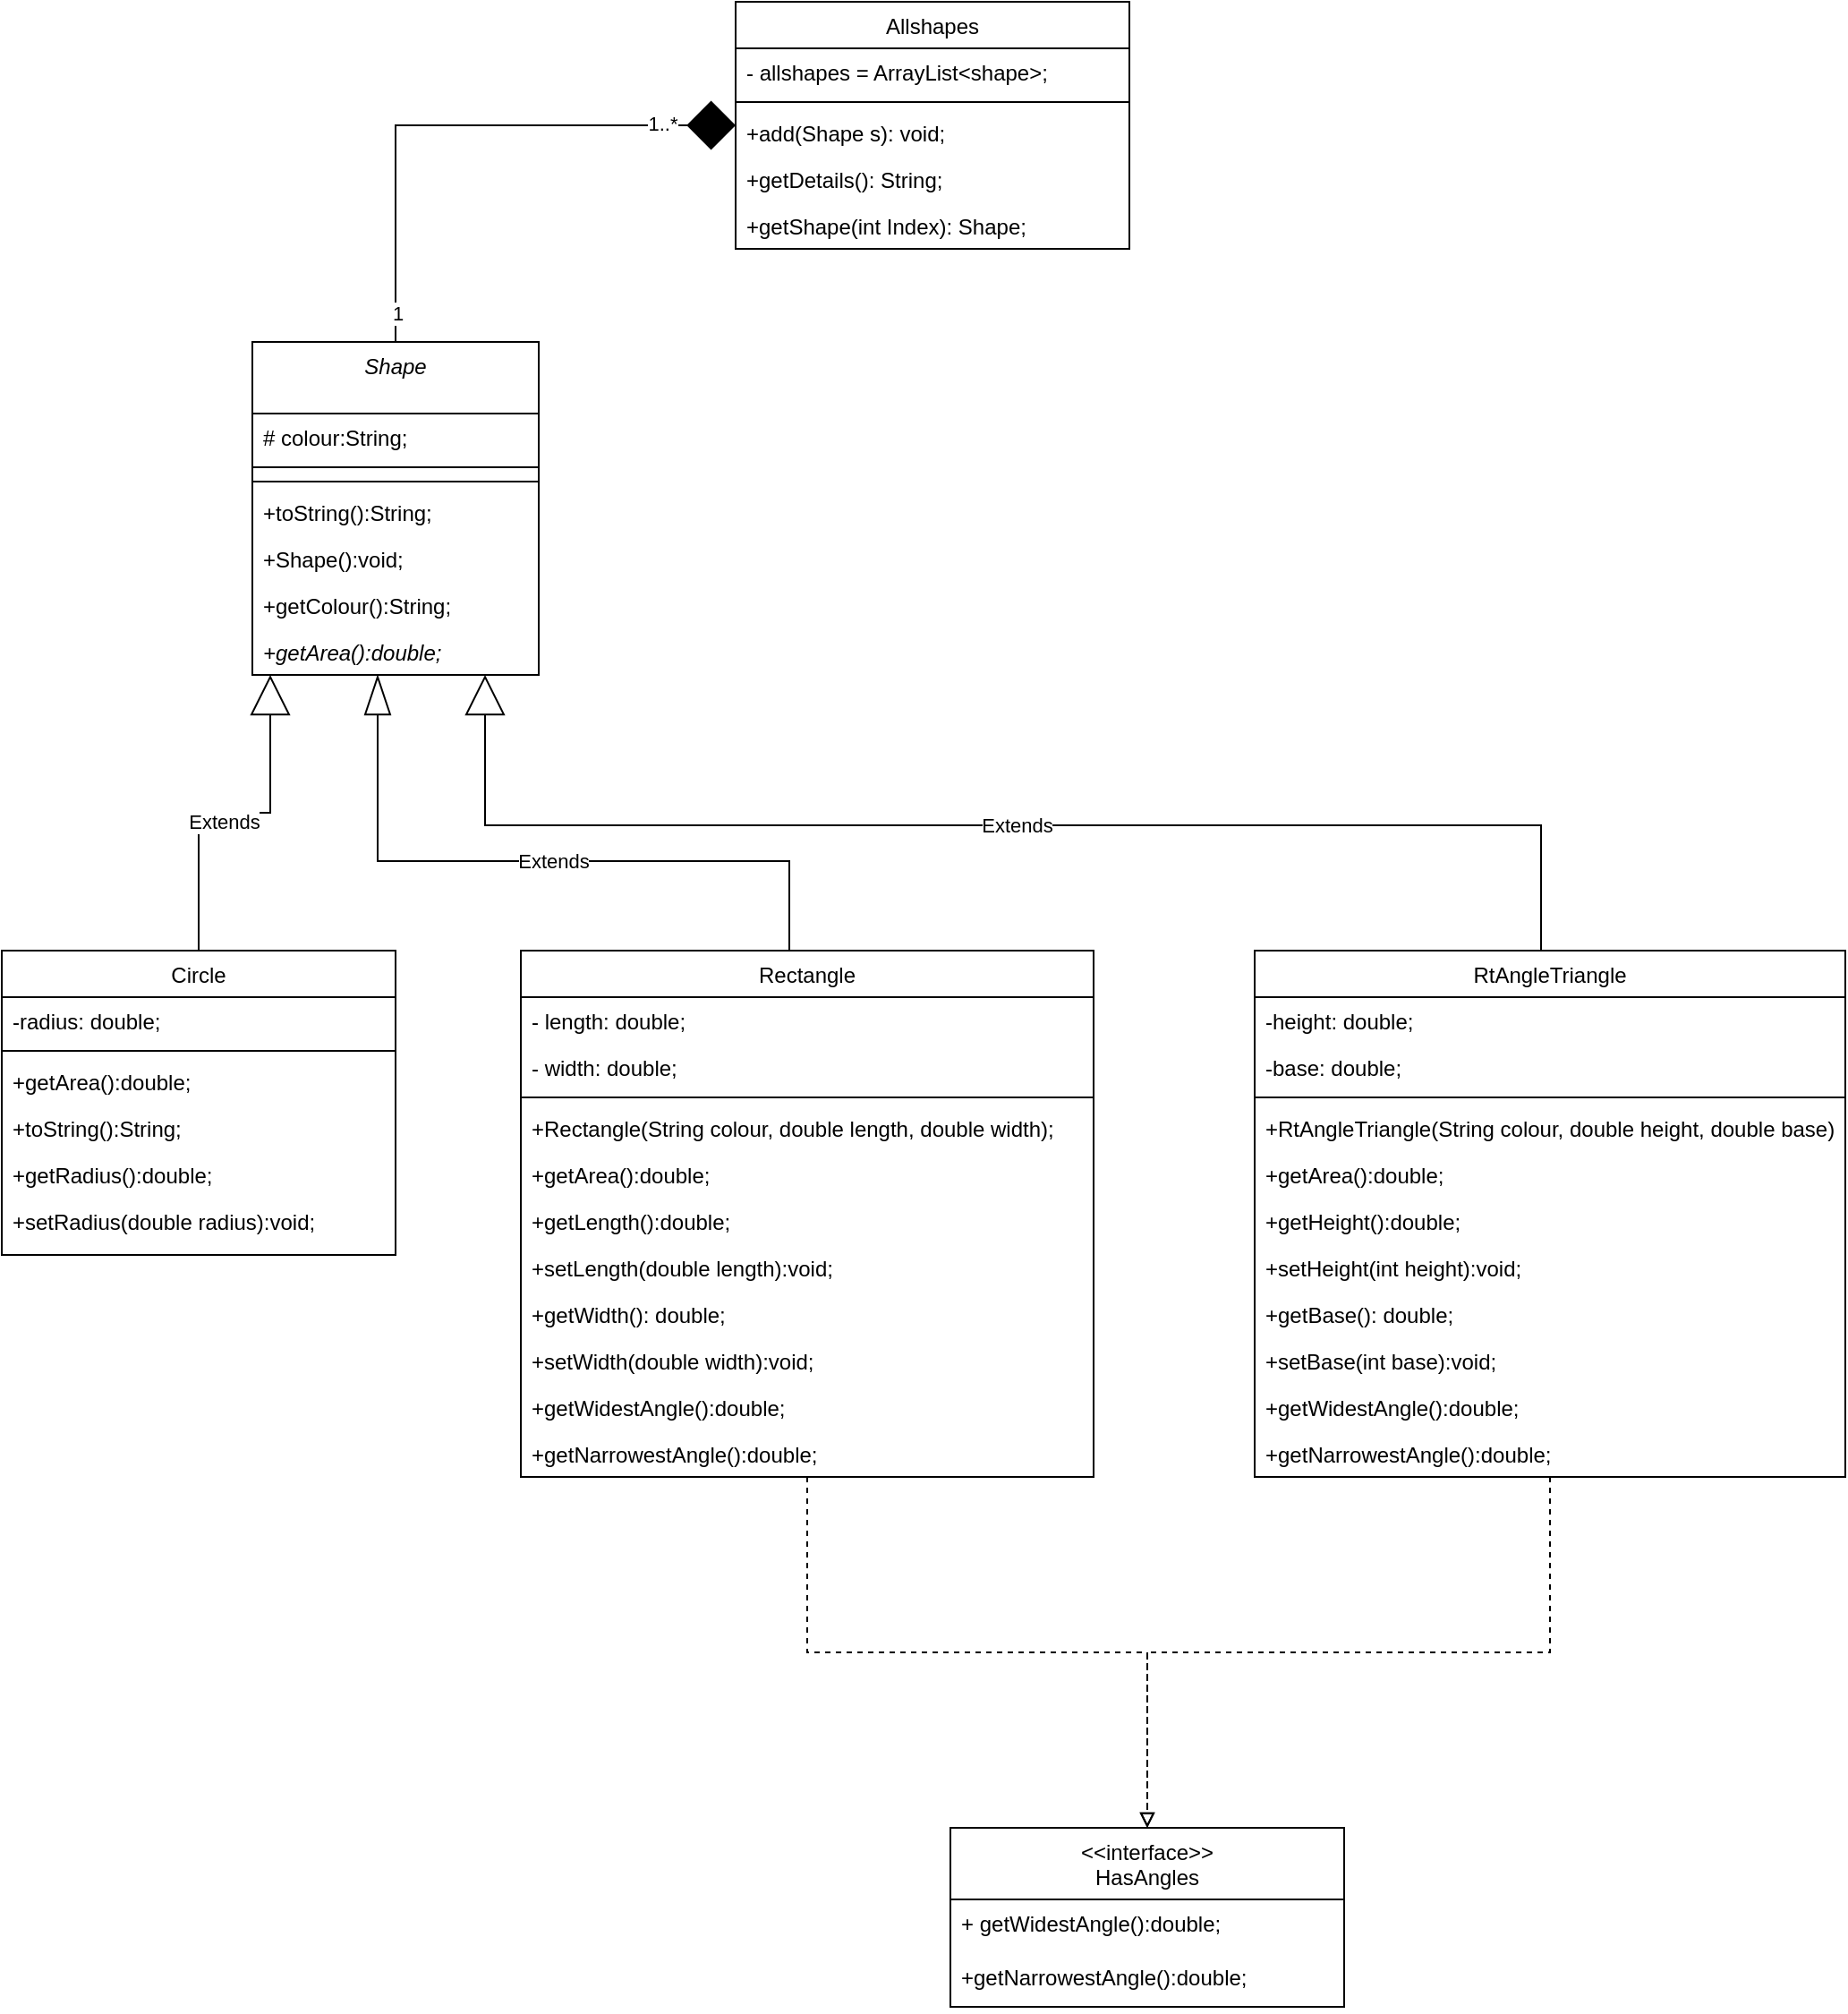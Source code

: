 <mxfile version="20.5.3" type="device"><diagram id="C5RBs43oDa-KdzZeNtuy" name="Page-1"><mxGraphModel dx="451" dy="251" grid="1" gridSize="10" guides="1" tooltips="1" connect="1" arrows="1" fold="1" page="1" pageScale="1" pageWidth="827" pageHeight="1169" math="0" shadow="0"><root><mxCell id="WIyWlLk6GJQsqaUBKTNV-0"/><mxCell id="WIyWlLk6GJQsqaUBKTNV-1" parent="WIyWlLk6GJQsqaUBKTNV-0"/><mxCell id="aLIzy0T32RP7UHORD_zf-62" style="edgeStyle=orthogonalEdgeStyle;rounded=0;orthogonalLoop=1;jettySize=auto;html=1;endArrow=none;endFill=0;startSize=25;endSize=11;startArrow=diamond;startFill=1;" parent="WIyWlLk6GJQsqaUBKTNV-1" source="zkfFHV4jXpPFQw0GAbJ--0" target="aLIzy0T32RP7UHORD_zf-3" edge="1"><mxGeometry relative="1" as="geometry"/></mxCell><mxCell id="16tD0Bxtj-TyWqYGAF41-0" value="1" style="edgeLabel;html=1;align=center;verticalAlign=middle;resizable=0;points=[];" vertex="1" connectable="0" parent="aLIzy0T32RP7UHORD_zf-62"><mxGeometry x="0.897" y="1" relative="1" as="geometry"><mxPoint as="offset"/></mxGeometry></mxCell><mxCell id="16tD0Bxtj-TyWqYGAF41-1" value="1..*" style="edgeLabel;html=1;align=center;verticalAlign=middle;resizable=0;points=[];" vertex="1" connectable="0" parent="aLIzy0T32RP7UHORD_zf-62"><mxGeometry x="-0.735" y="-1" relative="1" as="geometry"><mxPoint as="offset"/></mxGeometry></mxCell><mxCell id="zkfFHV4jXpPFQw0GAbJ--0" value="Allshapes" style="swimlane;fontStyle=0;align=center;verticalAlign=top;childLayout=stackLayout;horizontal=1;startSize=26;horizontalStack=0;resizeParent=1;resizeLast=0;collapsible=1;marginBottom=0;rounded=0;shadow=0;strokeWidth=1;" parent="WIyWlLk6GJQsqaUBKTNV-1" vertex="1"><mxGeometry x="480" y="160" width="220" height="138" as="geometry"><mxRectangle x="230" y="140" width="160" height="26" as="alternateBounds"/></mxGeometry></mxCell><mxCell id="zkfFHV4jXpPFQw0GAbJ--1" value="- allshapes = ArrayList&lt;shape&gt;;" style="text;align=left;verticalAlign=top;spacingLeft=4;spacingRight=4;overflow=hidden;rotatable=0;points=[[0,0.5],[1,0.5]];portConstraint=eastwest;" parent="zkfFHV4jXpPFQw0GAbJ--0" vertex="1"><mxGeometry y="26" width="220" height="26" as="geometry"/></mxCell><mxCell id="zkfFHV4jXpPFQw0GAbJ--4" value="" style="line;html=1;strokeWidth=1;align=left;verticalAlign=middle;spacingTop=-1;spacingLeft=3;spacingRight=3;rotatable=0;labelPosition=right;points=[];portConstraint=eastwest;" parent="zkfFHV4jXpPFQw0GAbJ--0" vertex="1"><mxGeometry y="52" width="220" height="8" as="geometry"/></mxCell><mxCell id="zkfFHV4jXpPFQw0GAbJ--5" value="+add(Shape s): void;" style="text;align=left;verticalAlign=top;spacingLeft=4;spacingRight=4;overflow=hidden;rotatable=0;points=[[0,0.5],[1,0.5]];portConstraint=eastwest;" parent="zkfFHV4jXpPFQw0GAbJ--0" vertex="1"><mxGeometry y="60" width="220" height="26" as="geometry"/></mxCell><mxCell id="aLIzy0T32RP7UHORD_zf-1" value="+getDetails(): String;" style="text;align=left;verticalAlign=top;spacingLeft=4;spacingRight=4;overflow=hidden;rotatable=0;points=[[0,0.5],[1,0.5]];portConstraint=eastwest;" parent="zkfFHV4jXpPFQw0GAbJ--0" vertex="1"><mxGeometry y="86" width="220" height="26" as="geometry"/></mxCell><mxCell id="aLIzy0T32RP7UHORD_zf-2" value="+getShape(int Index): Shape;" style="text;align=left;verticalAlign=top;spacingLeft=4;spacingRight=4;overflow=hidden;rotatable=0;points=[[0,0.5],[1,0.5]];portConstraint=eastwest;" parent="zkfFHV4jXpPFQw0GAbJ--0" vertex="1"><mxGeometry y="112" width="220" height="26" as="geometry"/></mxCell><mxCell id="aLIzy0T32RP7UHORD_zf-3" value="Shape" style="swimlane;fontStyle=2;align=center;verticalAlign=top;childLayout=stackLayout;horizontal=1;startSize=40;horizontalStack=0;resizeParent=1;resizeLast=0;collapsible=1;marginBottom=0;rounded=0;shadow=0;strokeWidth=1;sketch=0;perimeterSpacing=0;strokeColor=default;" parent="WIyWlLk6GJQsqaUBKTNV-1" vertex="1"><mxGeometry x="210" y="350" width="160" height="186" as="geometry"><mxRectangle x="230" y="140" width="160" height="26" as="alternateBounds"/></mxGeometry></mxCell><mxCell id="aLIzy0T32RP7UHORD_zf-15" value="# colour:String;" style="text;align=left;verticalAlign=top;spacingLeft=4;spacingRight=4;overflow=hidden;rotatable=0;points=[[0,0.5],[1,0.5]];portConstraint=eastwest;" parent="aLIzy0T32RP7UHORD_zf-3" vertex="1"><mxGeometry y="40" width="160" height="26" as="geometry"/></mxCell><mxCell id="aLIzy0T32RP7UHORD_zf-5" value="" style="line;html=1;strokeWidth=1;align=left;verticalAlign=middle;spacingTop=-1;spacingLeft=3;spacingRight=3;rotatable=0;labelPosition=right;points=[];portConstraint=eastwest;" parent="aLIzy0T32RP7UHORD_zf-3" vertex="1"><mxGeometry y="66" width="160" height="8" as="geometry"/></mxCell><mxCell id="aLIzy0T32RP7UHORD_zf-57" value="" style="line;html=1;strokeWidth=1;align=left;verticalAlign=middle;spacingTop=-1;spacingLeft=3;spacingRight=3;rotatable=0;labelPosition=right;points=[];portConstraint=eastwest;" parent="aLIzy0T32RP7UHORD_zf-3" vertex="1"><mxGeometry y="74" width="160" height="8" as="geometry"/></mxCell><mxCell id="aLIzy0T32RP7UHORD_zf-16" value="+toString():String;" style="text;align=left;verticalAlign=top;spacingLeft=4;spacingRight=4;overflow=hidden;rotatable=0;points=[[0,0.5],[1,0.5]];portConstraint=eastwest;" parent="aLIzy0T32RP7UHORD_zf-3" vertex="1"><mxGeometry y="82" width="160" height="26" as="geometry"/></mxCell><mxCell id="aLIzy0T32RP7UHORD_zf-56" value="+Shape():void;" style="text;align=left;verticalAlign=top;spacingLeft=4;spacingRight=4;overflow=hidden;rotatable=0;points=[[0,0.5],[1,0.5]];portConstraint=eastwest;" parent="aLIzy0T32RP7UHORD_zf-3" vertex="1"><mxGeometry y="108" width="160" height="26" as="geometry"/></mxCell><mxCell id="aLIzy0T32RP7UHORD_zf-17" value="+getColour():String;" style="text;align=left;verticalAlign=top;spacingLeft=4;spacingRight=4;overflow=hidden;rotatable=0;points=[[0,0.5],[1,0.5]];portConstraint=eastwest;" parent="aLIzy0T32RP7UHORD_zf-3" vertex="1"><mxGeometry y="134" width="160" height="26" as="geometry"/></mxCell><mxCell id="aLIzy0T32RP7UHORD_zf-6" value="+getArea():double;" style="text;align=left;verticalAlign=top;spacingLeft=4;spacingRight=4;overflow=hidden;rotatable=0;points=[[0,0.5],[1,0.5]];portConstraint=eastwest;fontStyle=2" parent="aLIzy0T32RP7UHORD_zf-3" vertex="1"><mxGeometry y="160" width="160" height="26" as="geometry"/></mxCell><mxCell id="aLIzy0T32RP7UHORD_zf-9" value="&lt;&lt;interface&gt;&gt;&#xA;HasAngles" style="swimlane;fontStyle=0;align=center;verticalAlign=top;childLayout=stackLayout;horizontal=1;startSize=40;horizontalStack=0;resizeParent=1;resizeLast=0;collapsible=1;marginBottom=0;rounded=0;shadow=0;strokeWidth=1;" parent="WIyWlLk6GJQsqaUBKTNV-1" vertex="1"><mxGeometry x="600" y="1180" width="220" height="100" as="geometry"><mxRectangle x="230" y="140" width="160" height="26" as="alternateBounds"/></mxGeometry></mxCell><mxCell id="aLIzy0T32RP7UHORD_zf-10" value="+ getWidestAngle():double;" style="text;align=left;verticalAlign=top;spacingLeft=4;spacingRight=4;overflow=hidden;rotatable=0;points=[[0,0.5],[1,0.5]];portConstraint=eastwest;" parent="aLIzy0T32RP7UHORD_zf-9" vertex="1"><mxGeometry y="40" width="220" height="30" as="geometry"/></mxCell><mxCell id="aLIzy0T32RP7UHORD_zf-18" value="+getNarrowestAngle():double;" style="text;align=left;verticalAlign=top;spacingLeft=4;spacingRight=4;overflow=hidden;rotatable=0;points=[[0,0.5],[1,0.5]];portConstraint=eastwest;" parent="aLIzy0T32RP7UHORD_zf-9" vertex="1"><mxGeometry y="70" width="220" height="30" as="geometry"/></mxCell><mxCell id="aLIzy0T32RP7UHORD_zf-25" style="edgeStyle=orthogonalEdgeStyle;rounded=0;orthogonalLoop=1;jettySize=auto;html=1;endArrow=block;endFill=0;endSize=20;" parent="WIyWlLk6GJQsqaUBKTNV-1" source="aLIzy0T32RP7UHORD_zf-19" target="aLIzy0T32RP7UHORD_zf-3" edge="1"><mxGeometry relative="1" as="geometry"><Array as="points"><mxPoint x="180" y="613"/><mxPoint x="220" y="613"/></Array></mxGeometry></mxCell><mxCell id="aLIzy0T32RP7UHORD_zf-26" value="Extends" style="edgeLabel;html=1;align=center;verticalAlign=middle;resizable=0;points=[];" parent="aLIzy0T32RP7UHORD_zf-25" vertex="1" connectable="0"><mxGeometry x="-0.065" y="-5" relative="1" as="geometry"><mxPoint as="offset"/></mxGeometry></mxCell><mxCell id="aLIzy0T32RP7UHORD_zf-19" value="Circle" style="swimlane;fontStyle=0;align=center;verticalAlign=top;childLayout=stackLayout;horizontal=1;startSize=26;horizontalStack=0;resizeParent=1;resizeLast=0;collapsible=1;marginBottom=0;rounded=0;shadow=0;strokeWidth=1;" parent="WIyWlLk6GJQsqaUBKTNV-1" vertex="1"><mxGeometry x="70" y="690" width="220" height="170" as="geometry"><mxRectangle x="230" y="140" width="160" height="26" as="alternateBounds"/></mxGeometry></mxCell><mxCell id="aLIzy0T32RP7UHORD_zf-20" value="-radius: double;" style="text;align=left;verticalAlign=top;spacingLeft=4;spacingRight=4;overflow=hidden;rotatable=0;points=[[0,0.5],[1,0.5]];portConstraint=eastwest;" parent="aLIzy0T32RP7UHORD_zf-19" vertex="1"><mxGeometry y="26" width="220" height="26" as="geometry"/></mxCell><mxCell id="aLIzy0T32RP7UHORD_zf-21" value="" style="line;html=1;strokeWidth=1;align=left;verticalAlign=middle;spacingTop=-1;spacingLeft=3;spacingRight=3;rotatable=0;labelPosition=right;points=[];portConstraint=eastwest;" parent="aLIzy0T32RP7UHORD_zf-19" vertex="1"><mxGeometry y="52" width="220" height="8" as="geometry"/></mxCell><mxCell id="aLIzy0T32RP7UHORD_zf-22" value="+getArea():double;" style="text;align=left;verticalAlign=top;spacingLeft=4;spacingRight=4;overflow=hidden;rotatable=0;points=[[0,0.5],[1,0.5]];portConstraint=eastwest;" parent="aLIzy0T32RP7UHORD_zf-19" vertex="1"><mxGeometry y="60" width="220" height="26" as="geometry"/></mxCell><mxCell id="aLIzy0T32RP7UHORD_zf-23" value="+toString():String;" style="text;align=left;verticalAlign=top;spacingLeft=4;spacingRight=4;overflow=hidden;rotatable=0;points=[[0,0.5],[1,0.5]];portConstraint=eastwest;" parent="aLIzy0T32RP7UHORD_zf-19" vertex="1"><mxGeometry y="86" width="220" height="26" as="geometry"/></mxCell><mxCell id="aLIzy0T32RP7UHORD_zf-24" value="+getRadius():double;" style="text;align=left;verticalAlign=top;spacingLeft=4;spacingRight=4;overflow=hidden;rotatable=0;points=[[0,0.5],[1,0.5]];portConstraint=eastwest;" parent="aLIzy0T32RP7UHORD_zf-19" vertex="1"><mxGeometry y="112" width="220" height="26" as="geometry"/></mxCell><mxCell id="aLIzy0T32RP7UHORD_zf-27" value="+setRadius(double radius):void;" style="text;align=left;verticalAlign=top;spacingLeft=4;spacingRight=4;overflow=hidden;rotatable=0;points=[[0,0.5],[1,0.5]];portConstraint=eastwest;" parent="aLIzy0T32RP7UHORD_zf-19" vertex="1"><mxGeometry y="138" width="220" height="26" as="geometry"/></mxCell><mxCell id="aLIzy0T32RP7UHORD_zf-36" style="edgeStyle=orthogonalEdgeStyle;rounded=0;orthogonalLoop=1;jettySize=auto;html=1;endArrow=blockThin;endFill=0;startSize=6;endSize=20;" parent="WIyWlLk6GJQsqaUBKTNV-1" source="aLIzy0T32RP7UHORD_zf-29" target="aLIzy0T32RP7UHORD_zf-3" edge="1"><mxGeometry relative="1" as="geometry"><Array as="points"><mxPoint x="510" y="640"/><mxPoint x="280" y="640"/></Array></mxGeometry></mxCell><mxCell id="aLIzy0T32RP7UHORD_zf-37" value="Extends" style="edgeLabel;html=1;align=center;verticalAlign=middle;resizable=0;points=[];" parent="aLIzy0T32RP7UHORD_zf-36" vertex="1" connectable="0"><mxGeometry x="-0.058" relative="1" as="geometry"><mxPoint x="-1" as="offset"/></mxGeometry></mxCell><mxCell id="aLIzy0T32RP7UHORD_zf-43" style="edgeStyle=orthogonalEdgeStyle;rounded=0;orthogonalLoop=1;jettySize=auto;html=1;dashed=1;endArrow=block;endFill=0;" parent="WIyWlLk6GJQsqaUBKTNV-1" source="aLIzy0T32RP7UHORD_zf-29" target="aLIzy0T32RP7UHORD_zf-9" edge="1"><mxGeometry relative="1" as="geometry"/></mxCell><mxCell id="aLIzy0T32RP7UHORD_zf-29" value="Rectangle" style="swimlane;fontStyle=0;align=center;verticalAlign=top;childLayout=stackLayout;horizontal=1;startSize=26;horizontalStack=0;resizeParent=1;resizeLast=0;collapsible=1;marginBottom=0;rounded=0;shadow=0;strokeWidth=1;" parent="WIyWlLk6GJQsqaUBKTNV-1" vertex="1"><mxGeometry x="360" y="690" width="320" height="294" as="geometry"><mxRectangle x="230" y="140" width="160" height="26" as="alternateBounds"/></mxGeometry></mxCell><mxCell id="aLIzy0T32RP7UHORD_zf-30" value="- length: double;" style="text;align=left;verticalAlign=top;spacingLeft=4;spacingRight=4;overflow=hidden;rotatable=0;points=[[0,0.5],[1,0.5]];portConstraint=eastwest;" parent="aLIzy0T32RP7UHORD_zf-29" vertex="1"><mxGeometry y="26" width="320" height="26" as="geometry"/></mxCell><mxCell id="aLIzy0T32RP7UHORD_zf-38" value="- width: double;" style="text;align=left;verticalAlign=top;spacingLeft=4;spacingRight=4;overflow=hidden;rotatable=0;points=[[0,0.5],[1,0.5]];portConstraint=eastwest;" parent="aLIzy0T32RP7UHORD_zf-29" vertex="1"><mxGeometry y="52" width="320" height="26" as="geometry"/></mxCell><mxCell id="aLIzy0T32RP7UHORD_zf-31" value="" style="line;html=1;strokeWidth=1;align=left;verticalAlign=middle;spacingTop=-1;spacingLeft=3;spacingRight=3;rotatable=0;labelPosition=right;points=[];portConstraint=eastwest;" parent="aLIzy0T32RP7UHORD_zf-29" vertex="1"><mxGeometry y="78" width="320" height="8" as="geometry"/></mxCell><mxCell id="aLIzy0T32RP7UHORD_zf-32" value="+Rectangle(String colour, double length, double width);" style="text;align=left;verticalAlign=top;spacingLeft=4;spacingRight=4;overflow=hidden;rotatable=0;points=[[0,0.5],[1,0.5]];portConstraint=eastwest;" parent="aLIzy0T32RP7UHORD_zf-29" vertex="1"><mxGeometry y="86" width="320" height="26" as="geometry"/></mxCell><mxCell id="aLIzy0T32RP7UHORD_zf-33" value="+getArea():double;" style="text;align=left;verticalAlign=top;spacingLeft=4;spacingRight=4;overflow=hidden;rotatable=0;points=[[0,0.5],[1,0.5]];portConstraint=eastwest;" parent="aLIzy0T32RP7UHORD_zf-29" vertex="1"><mxGeometry y="112" width="320" height="26" as="geometry"/></mxCell><mxCell id="aLIzy0T32RP7UHORD_zf-34" value="+getLength():double;" style="text;align=left;verticalAlign=top;spacingLeft=4;spacingRight=4;overflow=hidden;rotatable=0;points=[[0,0.5],[1,0.5]];portConstraint=eastwest;" parent="aLIzy0T32RP7UHORD_zf-29" vertex="1"><mxGeometry y="138" width="320" height="26" as="geometry"/></mxCell><mxCell id="aLIzy0T32RP7UHORD_zf-35" value="+setLength(double length):void;" style="text;align=left;verticalAlign=top;spacingLeft=4;spacingRight=4;overflow=hidden;rotatable=0;points=[[0,0.5],[1,0.5]];portConstraint=eastwest;" parent="aLIzy0T32RP7UHORD_zf-29" vertex="1"><mxGeometry y="164" width="320" height="26" as="geometry"/></mxCell><mxCell id="aLIzy0T32RP7UHORD_zf-39" value="+getWidth(): double;" style="text;align=left;verticalAlign=top;spacingLeft=4;spacingRight=4;overflow=hidden;rotatable=0;points=[[0,0.5],[1,0.5]];portConstraint=eastwest;" parent="aLIzy0T32RP7UHORD_zf-29" vertex="1"><mxGeometry y="190" width="320" height="26" as="geometry"/></mxCell><mxCell id="aLIzy0T32RP7UHORD_zf-40" value="+setWidth(double width):void;" style="text;align=left;verticalAlign=top;spacingLeft=4;spacingRight=4;overflow=hidden;rotatable=0;points=[[0,0.5],[1,0.5]];portConstraint=eastwest;" parent="aLIzy0T32RP7UHORD_zf-29" vertex="1"><mxGeometry y="216" width="320" height="26" as="geometry"/></mxCell><mxCell id="aLIzy0T32RP7UHORD_zf-41" value="+getWidestAngle():double;" style="text;align=left;verticalAlign=top;spacingLeft=4;spacingRight=4;overflow=hidden;rotatable=0;points=[[0,0.5],[1,0.5]];portConstraint=eastwest;" parent="aLIzy0T32RP7UHORD_zf-29" vertex="1"><mxGeometry y="242" width="320" height="26" as="geometry"/></mxCell><mxCell id="aLIzy0T32RP7UHORD_zf-42" value="+getNarrowestAngle():double;" style="text;align=left;verticalAlign=top;spacingLeft=4;spacingRight=4;overflow=hidden;rotatable=0;points=[[0,0.5],[1,0.5]];portConstraint=eastwest;" parent="aLIzy0T32RP7UHORD_zf-29" vertex="1"><mxGeometry y="268" width="320" height="26" as="geometry"/></mxCell><mxCell id="aLIzy0T32RP7UHORD_zf-58" style="edgeStyle=orthogonalEdgeStyle;rounded=0;orthogonalLoop=1;jettySize=auto;html=1;endArrow=block;endFill=0;endSize=20;" parent="WIyWlLk6GJQsqaUBKTNV-1" source="aLIzy0T32RP7UHORD_zf-44" target="aLIzy0T32RP7UHORD_zf-3" edge="1"><mxGeometry relative="1" as="geometry"><Array as="points"><mxPoint x="930" y="620"/><mxPoint x="340" y="620"/></Array></mxGeometry></mxCell><mxCell id="aLIzy0T32RP7UHORD_zf-59" value="Extends" style="edgeLabel;html=1;align=center;verticalAlign=middle;resizable=0;points=[];" parent="aLIzy0T32RP7UHORD_zf-58" vertex="1" connectable="0"><mxGeometry x="-0.021" relative="1" as="geometry"><mxPoint x="1" as="offset"/></mxGeometry></mxCell><mxCell id="aLIzy0T32RP7UHORD_zf-60" style="edgeStyle=orthogonalEdgeStyle;rounded=0;orthogonalLoop=1;jettySize=auto;html=1;endArrow=block;endFill=0;dashed=1;" parent="WIyWlLk6GJQsqaUBKTNV-1" source="aLIzy0T32RP7UHORD_zf-44" target="aLIzy0T32RP7UHORD_zf-9" edge="1"><mxGeometry relative="1" as="geometry"/></mxCell><mxCell id="aLIzy0T32RP7UHORD_zf-44" value="RtAngleTriangle" style="swimlane;fontStyle=0;align=center;verticalAlign=top;childLayout=stackLayout;horizontal=1;startSize=26;horizontalStack=0;resizeParent=1;resizeLast=0;collapsible=1;marginBottom=0;rounded=0;shadow=0;strokeWidth=1;" parent="WIyWlLk6GJQsqaUBKTNV-1" vertex="1"><mxGeometry x="770" y="690" width="330" height="294" as="geometry"><mxRectangle x="230" y="140" width="160" height="26" as="alternateBounds"/></mxGeometry></mxCell><mxCell id="aLIzy0T32RP7UHORD_zf-45" value="-height: double;" style="text;align=left;verticalAlign=top;spacingLeft=4;spacingRight=4;overflow=hidden;rotatable=0;points=[[0,0.5],[1,0.5]];portConstraint=eastwest;" parent="aLIzy0T32RP7UHORD_zf-44" vertex="1"><mxGeometry y="26" width="330" height="26" as="geometry"/></mxCell><mxCell id="aLIzy0T32RP7UHORD_zf-46" value="-base: double;" style="text;align=left;verticalAlign=top;spacingLeft=4;spacingRight=4;overflow=hidden;rotatable=0;points=[[0,0.5],[1,0.5]];portConstraint=eastwest;" parent="aLIzy0T32RP7UHORD_zf-44" vertex="1"><mxGeometry y="52" width="330" height="26" as="geometry"/></mxCell><mxCell id="aLIzy0T32RP7UHORD_zf-47" value="" style="line;html=1;strokeWidth=1;align=left;verticalAlign=middle;spacingTop=-1;spacingLeft=3;spacingRight=3;rotatable=0;labelPosition=right;points=[];portConstraint=eastwest;" parent="aLIzy0T32RP7UHORD_zf-44" vertex="1"><mxGeometry y="78" width="330" height="8" as="geometry"/></mxCell><mxCell id="aLIzy0T32RP7UHORD_zf-48" value="+RtAngleTriangle(String colour, double height, double base);" style="text;align=left;verticalAlign=top;spacingLeft=4;spacingRight=4;overflow=hidden;rotatable=0;points=[[0,0.5],[1,0.5]];portConstraint=eastwest;" parent="aLIzy0T32RP7UHORD_zf-44" vertex="1"><mxGeometry y="86" width="330" height="26" as="geometry"/></mxCell><mxCell id="aLIzy0T32RP7UHORD_zf-49" value="+getArea():double;" style="text;align=left;verticalAlign=top;spacingLeft=4;spacingRight=4;overflow=hidden;rotatable=0;points=[[0,0.5],[1,0.5]];portConstraint=eastwest;" parent="aLIzy0T32RP7UHORD_zf-44" vertex="1"><mxGeometry y="112" width="330" height="26" as="geometry"/></mxCell><mxCell id="aLIzy0T32RP7UHORD_zf-50" value="+getHeight():double;" style="text;align=left;verticalAlign=top;spacingLeft=4;spacingRight=4;overflow=hidden;rotatable=0;points=[[0,0.5],[1,0.5]];portConstraint=eastwest;" parent="aLIzy0T32RP7UHORD_zf-44" vertex="1"><mxGeometry y="138" width="330" height="26" as="geometry"/></mxCell><mxCell id="aLIzy0T32RP7UHORD_zf-51" value="+setHeight(int height):void;" style="text;align=left;verticalAlign=top;spacingLeft=4;spacingRight=4;overflow=hidden;rotatable=0;points=[[0,0.5],[1,0.5]];portConstraint=eastwest;" parent="aLIzy0T32RP7UHORD_zf-44" vertex="1"><mxGeometry y="164" width="330" height="26" as="geometry"/></mxCell><mxCell id="aLIzy0T32RP7UHORD_zf-52" value="+getBase(): double;" style="text;align=left;verticalAlign=top;spacingLeft=4;spacingRight=4;overflow=hidden;rotatable=0;points=[[0,0.5],[1,0.5]];portConstraint=eastwest;" parent="aLIzy0T32RP7UHORD_zf-44" vertex="1"><mxGeometry y="190" width="330" height="26" as="geometry"/></mxCell><mxCell id="aLIzy0T32RP7UHORD_zf-53" value="+setBase(int base):void;" style="text;align=left;verticalAlign=top;spacingLeft=4;spacingRight=4;overflow=hidden;rotatable=0;points=[[0,0.5],[1,0.5]];portConstraint=eastwest;" parent="aLIzy0T32RP7UHORD_zf-44" vertex="1"><mxGeometry y="216" width="330" height="26" as="geometry"/></mxCell><mxCell id="aLIzy0T32RP7UHORD_zf-54" value="+getWidestAngle():double;" style="text;align=left;verticalAlign=top;spacingLeft=4;spacingRight=4;overflow=hidden;rotatable=0;points=[[0,0.5],[1,0.5]];portConstraint=eastwest;" parent="aLIzy0T32RP7UHORD_zf-44" vertex="1"><mxGeometry y="242" width="330" height="26" as="geometry"/></mxCell><mxCell id="aLIzy0T32RP7UHORD_zf-55" value="+getNarrowestAngle():double;" style="text;align=left;verticalAlign=top;spacingLeft=4;spacingRight=4;overflow=hidden;rotatable=0;points=[[0,0.5],[1,0.5]];portConstraint=eastwest;" parent="aLIzy0T32RP7UHORD_zf-44" vertex="1"><mxGeometry y="268" width="330" height="26" as="geometry"/></mxCell></root></mxGraphModel></diagram></mxfile>
